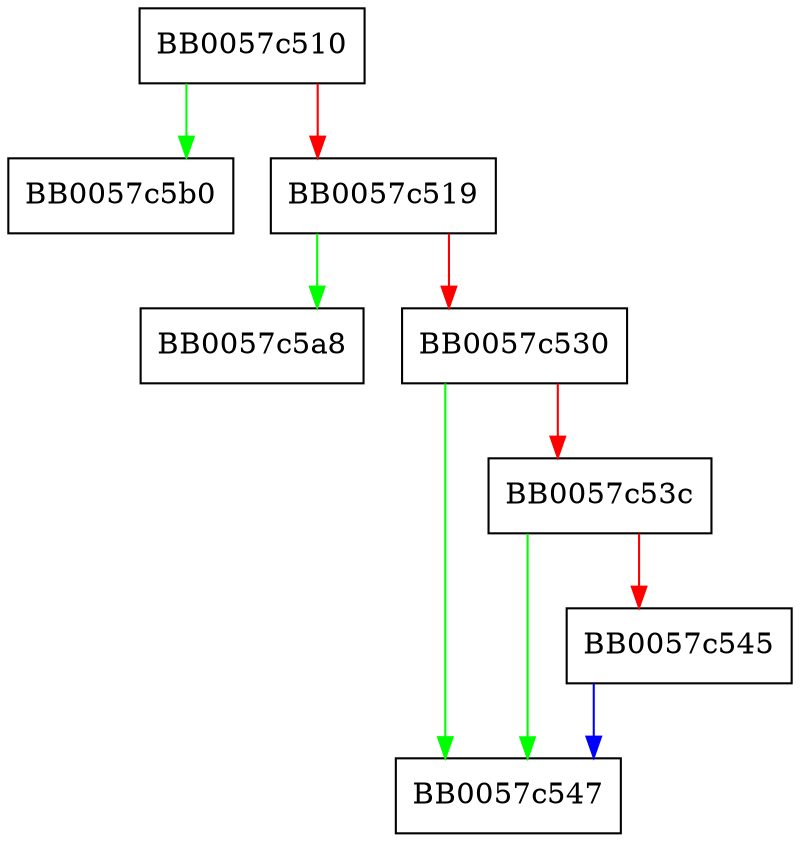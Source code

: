 digraph DH_free {
  node [shape="box"];
  graph [splines=ortho];
  BB0057c510 -> BB0057c5b0 [color="green"];
  BB0057c510 -> BB0057c519 [color="red"];
  BB0057c519 -> BB0057c5a8 [color="green"];
  BB0057c519 -> BB0057c530 [color="red"];
  BB0057c530 -> BB0057c547 [color="green"];
  BB0057c530 -> BB0057c53c [color="red"];
  BB0057c53c -> BB0057c547 [color="green"];
  BB0057c53c -> BB0057c545 [color="red"];
  BB0057c545 -> BB0057c547 [color="blue"];
}